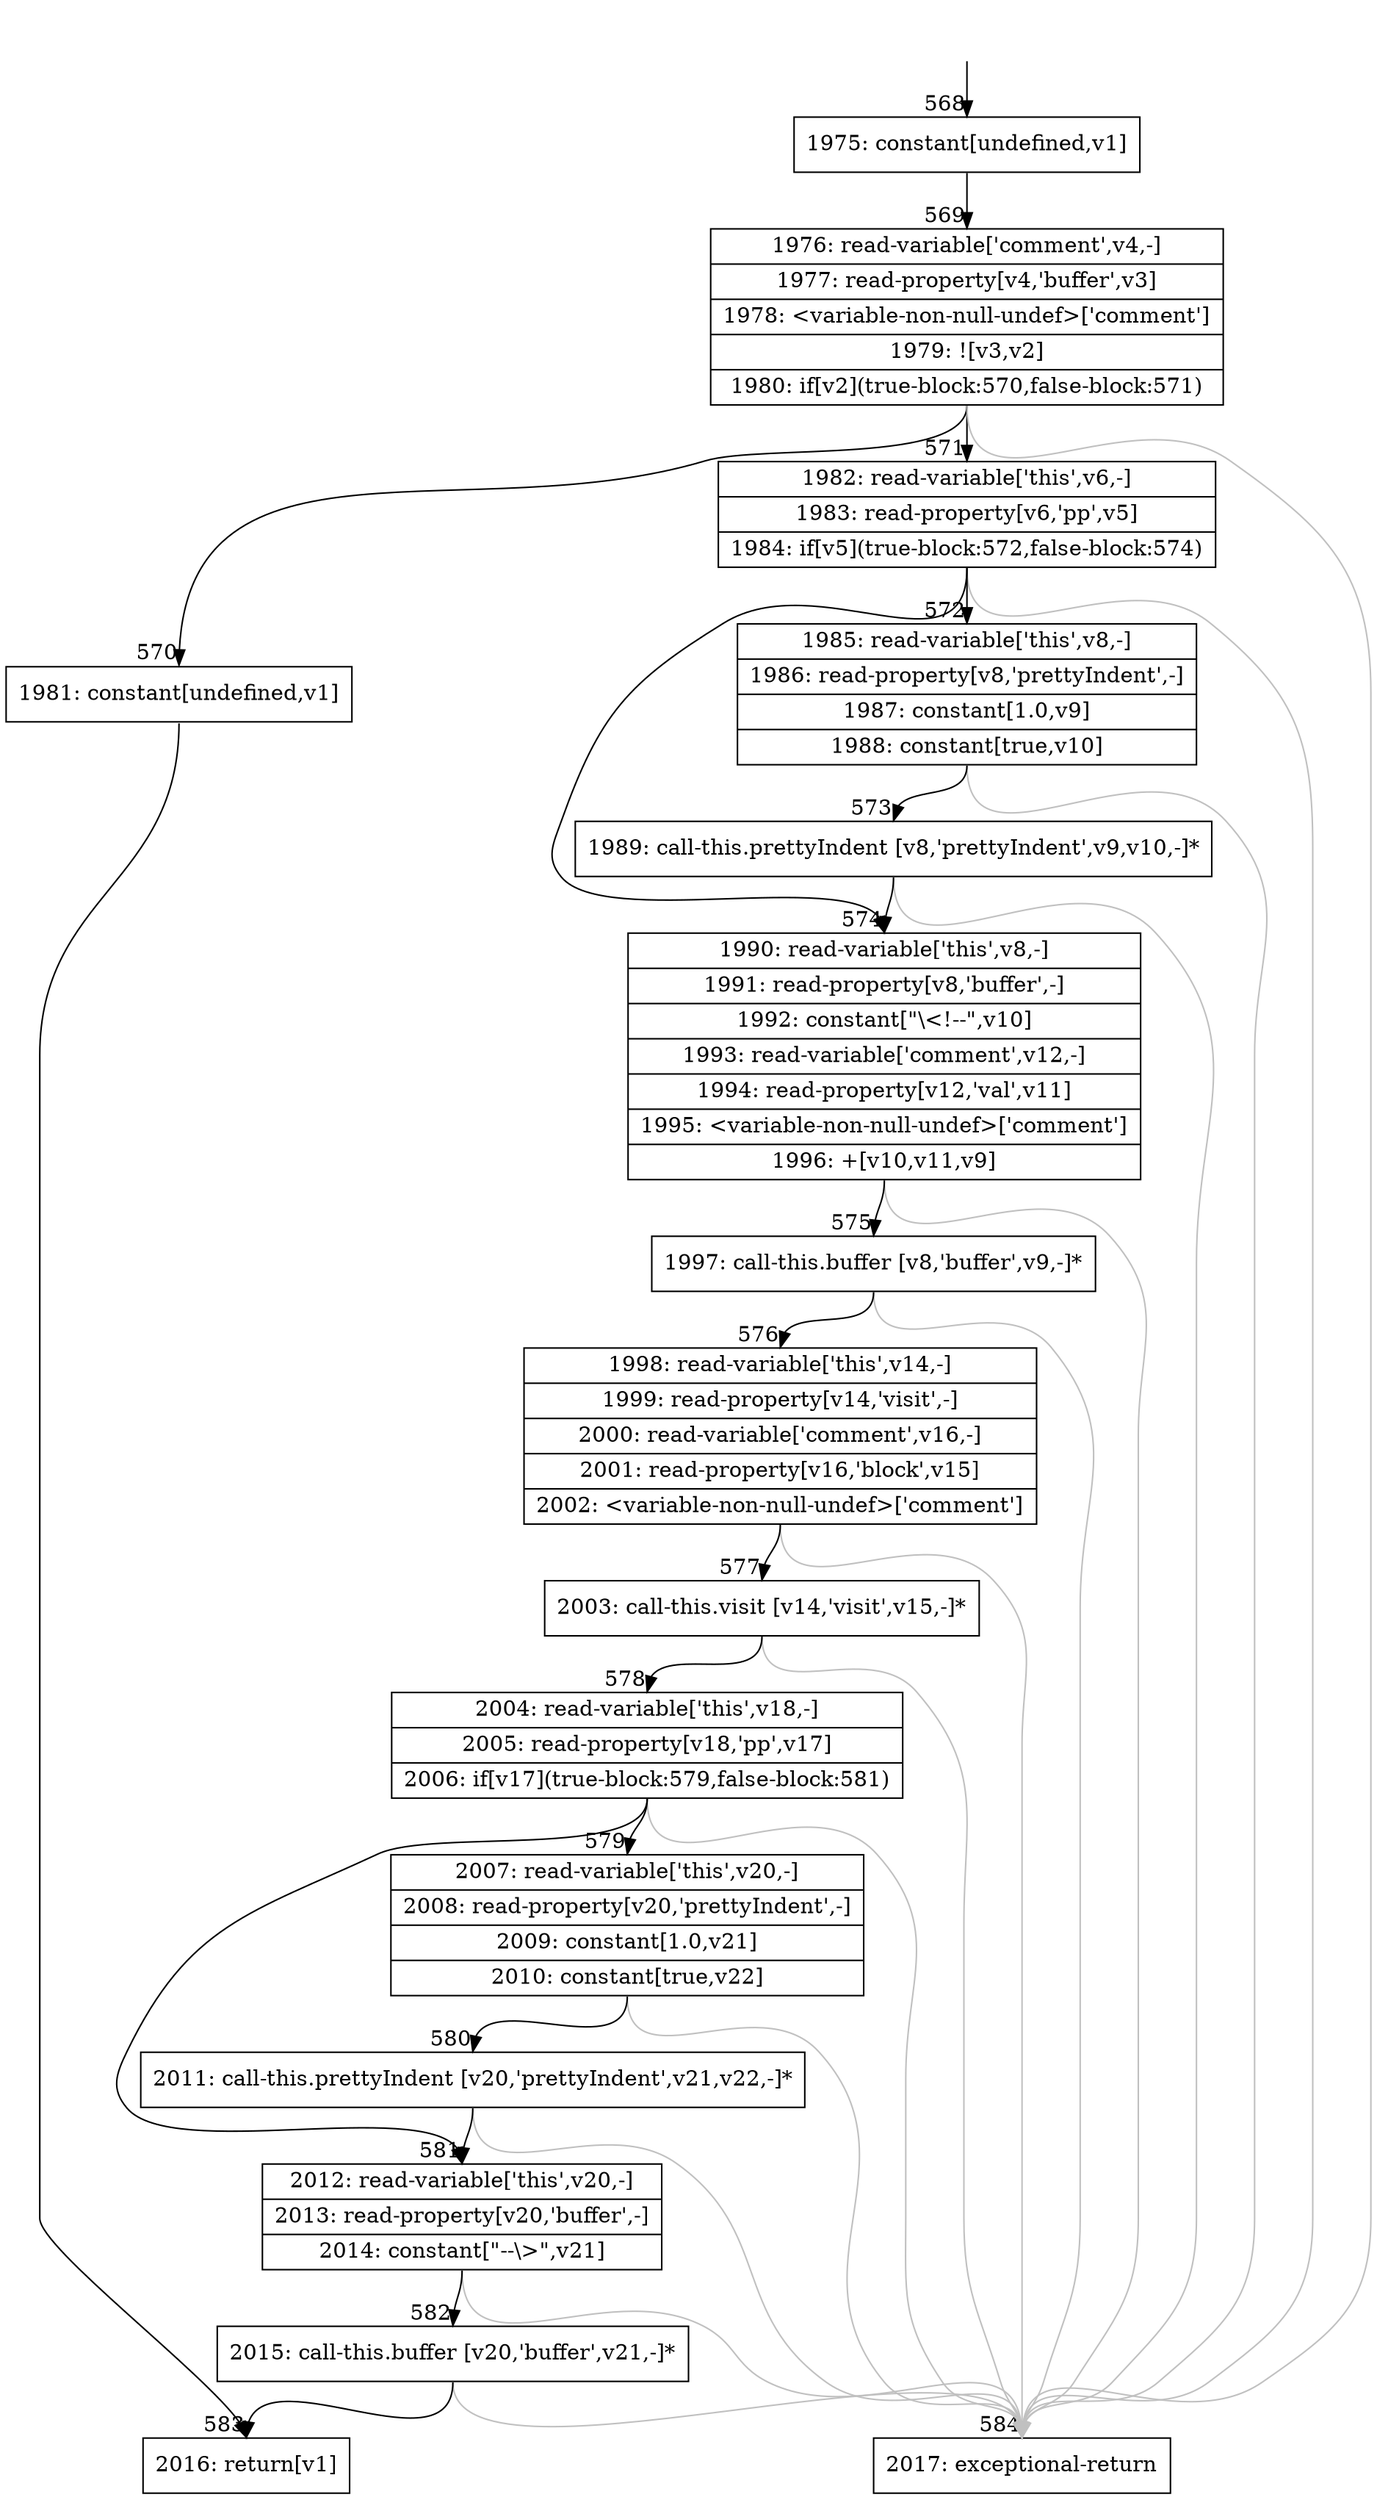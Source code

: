 digraph {
rankdir="TD"
BB_entry32[shape=none,label=""];
BB_entry32 -> BB568 [tailport=s, headport=n, headlabel="    568"]
BB568 [shape=record label="{1975: constant[undefined,v1]}" ] 
BB568 -> BB569 [tailport=s, headport=n, headlabel="      569"]
BB569 [shape=record label="{1976: read-variable['comment',v4,-]|1977: read-property[v4,'buffer',v3]|1978: \<variable-non-null-undef\>['comment']|1979: ![v3,v2]|1980: if[v2](true-block:570,false-block:571)}" ] 
BB569 -> BB570 [tailport=s, headport=n, headlabel="      570"]
BB569 -> BB571 [tailport=s, headport=n, headlabel="      571"]
BB569 -> BB584 [tailport=s, headport=n, color=gray, headlabel="      584"]
BB570 [shape=record label="{1981: constant[undefined,v1]}" ] 
BB570 -> BB583 [tailport=s, headport=n, headlabel="      583"]
BB571 [shape=record label="{1982: read-variable['this',v6,-]|1983: read-property[v6,'pp',v5]|1984: if[v5](true-block:572,false-block:574)}" ] 
BB571 -> BB572 [tailport=s, headport=n, headlabel="      572"]
BB571 -> BB574 [tailport=s, headport=n, headlabel="      574"]
BB571 -> BB584 [tailport=s, headport=n, color=gray]
BB572 [shape=record label="{1985: read-variable['this',v8,-]|1986: read-property[v8,'prettyIndent',-]|1987: constant[1.0,v9]|1988: constant[true,v10]}" ] 
BB572 -> BB573 [tailport=s, headport=n, headlabel="      573"]
BB572 -> BB584 [tailport=s, headport=n, color=gray]
BB573 [shape=record label="{1989: call-this.prettyIndent [v8,'prettyIndent',v9,v10,-]*}" ] 
BB573 -> BB574 [tailport=s, headport=n]
BB573 -> BB584 [tailport=s, headport=n, color=gray]
BB574 [shape=record label="{1990: read-variable['this',v8,-]|1991: read-property[v8,'buffer',-]|1992: constant[\"\\\<!--\",v10]|1993: read-variable['comment',v12,-]|1994: read-property[v12,'val',v11]|1995: \<variable-non-null-undef\>['comment']|1996: +[v10,v11,v9]}" ] 
BB574 -> BB575 [tailport=s, headport=n, headlabel="      575"]
BB574 -> BB584 [tailport=s, headport=n, color=gray]
BB575 [shape=record label="{1997: call-this.buffer [v8,'buffer',v9,-]*}" ] 
BB575 -> BB576 [tailport=s, headport=n, headlabel="      576"]
BB575 -> BB584 [tailport=s, headport=n, color=gray]
BB576 [shape=record label="{1998: read-variable['this',v14,-]|1999: read-property[v14,'visit',-]|2000: read-variable['comment',v16,-]|2001: read-property[v16,'block',v15]|2002: \<variable-non-null-undef\>['comment']}" ] 
BB576 -> BB577 [tailport=s, headport=n, headlabel="      577"]
BB576 -> BB584 [tailport=s, headport=n, color=gray]
BB577 [shape=record label="{2003: call-this.visit [v14,'visit',v15,-]*}" ] 
BB577 -> BB578 [tailport=s, headport=n, headlabel="      578"]
BB577 -> BB584 [tailport=s, headport=n, color=gray]
BB578 [shape=record label="{2004: read-variable['this',v18,-]|2005: read-property[v18,'pp',v17]|2006: if[v17](true-block:579,false-block:581)}" ] 
BB578 -> BB579 [tailport=s, headport=n, headlabel="      579"]
BB578 -> BB581 [tailport=s, headport=n, headlabel="      581"]
BB578 -> BB584 [tailport=s, headport=n, color=gray]
BB579 [shape=record label="{2007: read-variable['this',v20,-]|2008: read-property[v20,'prettyIndent',-]|2009: constant[1.0,v21]|2010: constant[true,v22]}" ] 
BB579 -> BB580 [tailport=s, headport=n, headlabel="      580"]
BB579 -> BB584 [tailport=s, headport=n, color=gray]
BB580 [shape=record label="{2011: call-this.prettyIndent [v20,'prettyIndent',v21,v22,-]*}" ] 
BB580 -> BB581 [tailport=s, headport=n]
BB580 -> BB584 [tailport=s, headport=n, color=gray]
BB581 [shape=record label="{2012: read-variable['this',v20,-]|2013: read-property[v20,'buffer',-]|2014: constant[\"--\\\>\",v21]}" ] 
BB581 -> BB582 [tailport=s, headport=n, headlabel="      582"]
BB581 -> BB584 [tailport=s, headport=n, color=gray]
BB582 [shape=record label="{2015: call-this.buffer [v20,'buffer',v21,-]*}" ] 
BB582 -> BB583 [tailport=s, headport=n]
BB582 -> BB584 [tailport=s, headport=n, color=gray]
BB583 [shape=record label="{2016: return[v1]}" ] 
BB584 [shape=record label="{2017: exceptional-return}" ] 
//#$~ 551
}
